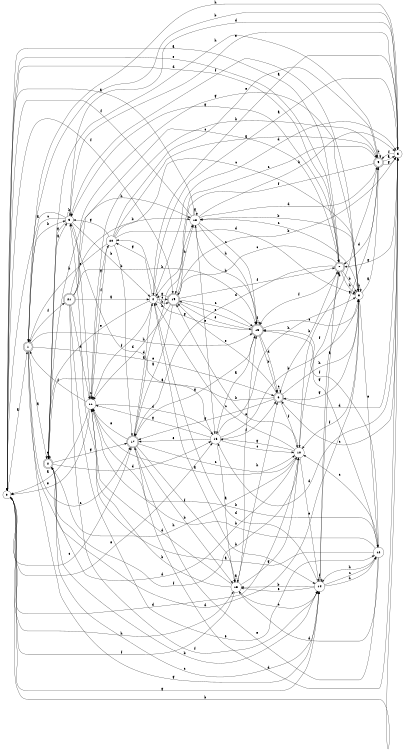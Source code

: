 digraph n18_4 {
__start0 [label="" shape="none"];

rankdir=LR;
size="8,5";

s0 [style="filled", color="black", fillcolor="white" shape="circle", label="0"];
s1 [style="rounded,filled", color="black", fillcolor="white" shape="doublecircle", label="1"];
s2 [style="rounded,filled", color="black", fillcolor="white" shape="doublecircle", label="2"];
s3 [style="filled", color="black", fillcolor="white" shape="circle", label="3"];
s4 [style="filled", color="black", fillcolor="white" shape="circle", label="4"];
s5 [style="filled", color="black", fillcolor="white" shape="circle", label="5"];
s6 [style="rounded,filled", color="black", fillcolor="white" shape="doublecircle", label="6"];
s7 [style="rounded,filled", color="black", fillcolor="white" shape="doublecircle", label="7"];
s8 [style="filled", color="black", fillcolor="white" shape="circle", label="8"];
s9 [style="rounded,filled", color="black", fillcolor="white" shape="doublecircle", label="9"];
s10 [style="filled", color="black", fillcolor="white" shape="circle", label="10"];
s11 [style="filled", color="black", fillcolor="white" shape="circle", label="11"];
s12 [style="filled", color="black", fillcolor="white" shape="circle", label="12"];
s13 [style="filled", color="black", fillcolor="white" shape="circle", label="13"];
s14 [style="filled", color="black", fillcolor="white" shape="circle", label="14"];
s15 [style="rounded,filled", color="black", fillcolor="white" shape="doublecircle", label="15"];
s16 [style="filled", color="black", fillcolor="white" shape="circle", label="16"];
s17 [style="rounded,filled", color="black", fillcolor="white" shape="doublecircle", label="17"];
s18 [style="filled", color="black", fillcolor="white" shape="circle", label="18"];
s19 [style="rounded,filled", color="black", fillcolor="white" shape="doublecircle", label="19"];
s20 [style="filled", color="black", fillcolor="white" shape="circle", label="20"];
s21 [style="rounded,filled", color="black", fillcolor="white" shape="doublecircle", label="21"];
s0 -> s1 [label="a"];
s0 -> s5 [label="b"];
s0 -> s17 [label="c"];
s0 -> s7 [label="d"];
s0 -> s16 [label="e"];
s0 -> s19 [label="f"];
s0 -> s14 [label="g"];
s0 -> s13 [label="h"];
s1 -> s2 [label="a"];
s1 -> s3 [label="b"];
s1 -> s17 [label="c"];
s1 -> s10 [label="d"];
s1 -> s6 [label="e"];
s1 -> s21 [label="f"];
s1 -> s14 [label="g"];
s1 -> s15 [label="h"];
s2 -> s3 [label="a"];
s2 -> s14 [label="b"];
s2 -> s14 [label="c"];
s2 -> s16 [label="d"];
s2 -> s2 [label="e"];
s2 -> s10 [label="f"];
s2 -> s17 [label="g"];
s2 -> s18 [label="h"];
s3 -> s0 [label="a"];
s3 -> s4 [label="b"];
s3 -> s1 [label="c"];
s3 -> s5 [label="d"];
s3 -> s11 [label="e"];
s3 -> s8 [label="f"];
s3 -> s2 [label="g"];
s3 -> s3 [label="h"];
s4 -> s5 [label="a"];
s4 -> s14 [label="b"];
s4 -> s19 [label="c"];
s4 -> s5 [label="d"];
s4 -> s2 [label="e"];
s4 -> s11 [label="f"];
s4 -> s20 [label="g"];
s4 -> s19 [label="h"];
s5 -> s4 [label="a"];
s5 -> s1 [label="b"];
s5 -> s6 [label="c"];
s5 -> s16 [label="d"];
s5 -> s3 [label="e"];
s5 -> s9 [label="f"];
s5 -> s7 [label="g"];
s5 -> s1 [label="h"];
s6 -> s2 [label="a"];
s6 -> s7 [label="b"];
s6 -> s6 [label="c"];
s6 -> s5 [label="d"];
s6 -> s19 [label="e"];
s6 -> s10 [label="f"];
s6 -> s17 [label="g"];
s6 -> s8 [label="h"];
s7 -> s0 [label="a"];
s7 -> s8 [label="b"];
s7 -> s19 [label="c"];
s7 -> s17 [label="d"];
s7 -> s0 [label="e"];
s7 -> s15 [label="f"];
s7 -> s3 [label="g"];
s7 -> s8 [label="h"];
s8 -> s9 [label="a"];
s8 -> s18 [label="b"];
s8 -> s18 [label="c"];
s8 -> s2 [label="d"];
s8 -> s12 [label="e"];
s8 -> s10 [label="f"];
s8 -> s6 [label="g"];
s8 -> s8 [label="h"];
s9 -> s5 [label="a"];
s9 -> s9 [label="b"];
s9 -> s4 [label="c"];
s9 -> s7 [label="d"];
s9 -> s10 [label="e"];
s9 -> s19 [label="f"];
s9 -> s5 [label="g"];
s9 -> s2 [label="h"];
s10 -> s11 [label="a"];
s10 -> s19 [label="b"];
s10 -> s4 [label="c"];
s10 -> s0 [label="d"];
s10 -> s14 [label="e"];
s10 -> s7 [label="f"];
s10 -> s16 [label="g"];
s10 -> s2 [label="h"];
s11 -> s0 [label="a"];
s11 -> s12 [label="b"];
s11 -> s11 [label="c"];
s11 -> s16 [label="d"];
s11 -> s0 [label="e"];
s11 -> s1 [label="f"];
s11 -> s20 [label="g"];
s11 -> s9 [label="h"];
s12 -> s3 [label="a"];
s12 -> s11 [label="b"];
s12 -> s10 [label="c"];
s12 -> s13 [label="d"];
s12 -> s17 [label="e"];
s12 -> s15 [label="f"];
s12 -> s15 [label="g"];
s12 -> s14 [label="h"];
s13 -> s13 [label="a"];
s13 -> s11 [label="b"];
s13 -> s14 [label="c"];
s13 -> s11 [label="d"];
s13 -> s15 [label="e"];
s13 -> s0 [label="f"];
s13 -> s10 [label="g"];
s13 -> s6 [label="h"];
s14 -> s7 [label="a"];
s14 -> s13 [label="b"];
s14 -> s12 [label="c"];
s14 -> s4 [label="d"];
s14 -> s13 [label="e"];
s14 -> s14 [label="f"];
s14 -> s9 [label="g"];
s14 -> s12 [label="h"];
s15 -> s16 [label="a"];
s15 -> s6 [label="b"];
s15 -> s8 [label="c"];
s15 -> s6 [label="d"];
s15 -> s19 [label="e"];
s15 -> s15 [label="f"];
s15 -> s20 [label="g"];
s15 -> s18 [label="h"];
s16 -> s13 [label="a"];
s16 -> s8 [label="b"];
s16 -> s10 [label="c"];
s16 -> s3 [label="d"];
s16 -> s17 [label="e"];
s16 -> s6 [label="f"];
s16 -> s11 [label="g"];
s16 -> s8 [label="h"];
s17 -> s4 [label="a"];
s17 -> s13 [label="b"];
s17 -> s10 [label="c"];
s17 -> s5 [label="d"];
s17 -> s11 [label="e"];
s17 -> s13 [label="f"];
s17 -> s15 [label="g"];
s17 -> s18 [label="h"];
s18 -> s0 [label="a"];
s18 -> s5 [label="b"];
s18 -> s15 [label="c"];
s18 -> s9 [label="d"];
s18 -> s16 [label="e"];
s18 -> s0 [label="f"];
s18 -> s18 [label="g"];
s18 -> s15 [label="h"];
s19 -> s17 [label="a"];
s19 -> s5 [label="b"];
s19 -> s15 [label="c"];
s19 -> s11 [label="d"];
s19 -> s15 [label="e"];
s19 -> s7 [label="f"];
s19 -> s4 [label="g"];
s19 -> s18 [label="h"];
s20 -> s9 [label="a"];
s20 -> s17 [label="b"];
s20 -> s8 [label="c"];
s20 -> s8 [label="d"];
s20 -> s9 [label="e"];
s20 -> s11 [label="f"];
s20 -> s3 [label="g"];
s20 -> s1 [label="h"];
s21 -> s4 [label="a"];
s21 -> s18 [label="b"];
s21 -> s7 [label="c"];
s21 -> s11 [label="d"];
s21 -> s12 [label="e"];
s21 -> s14 [label="f"];
s21 -> s8 [label="g"];
s21 -> s15 [label="h"];

}